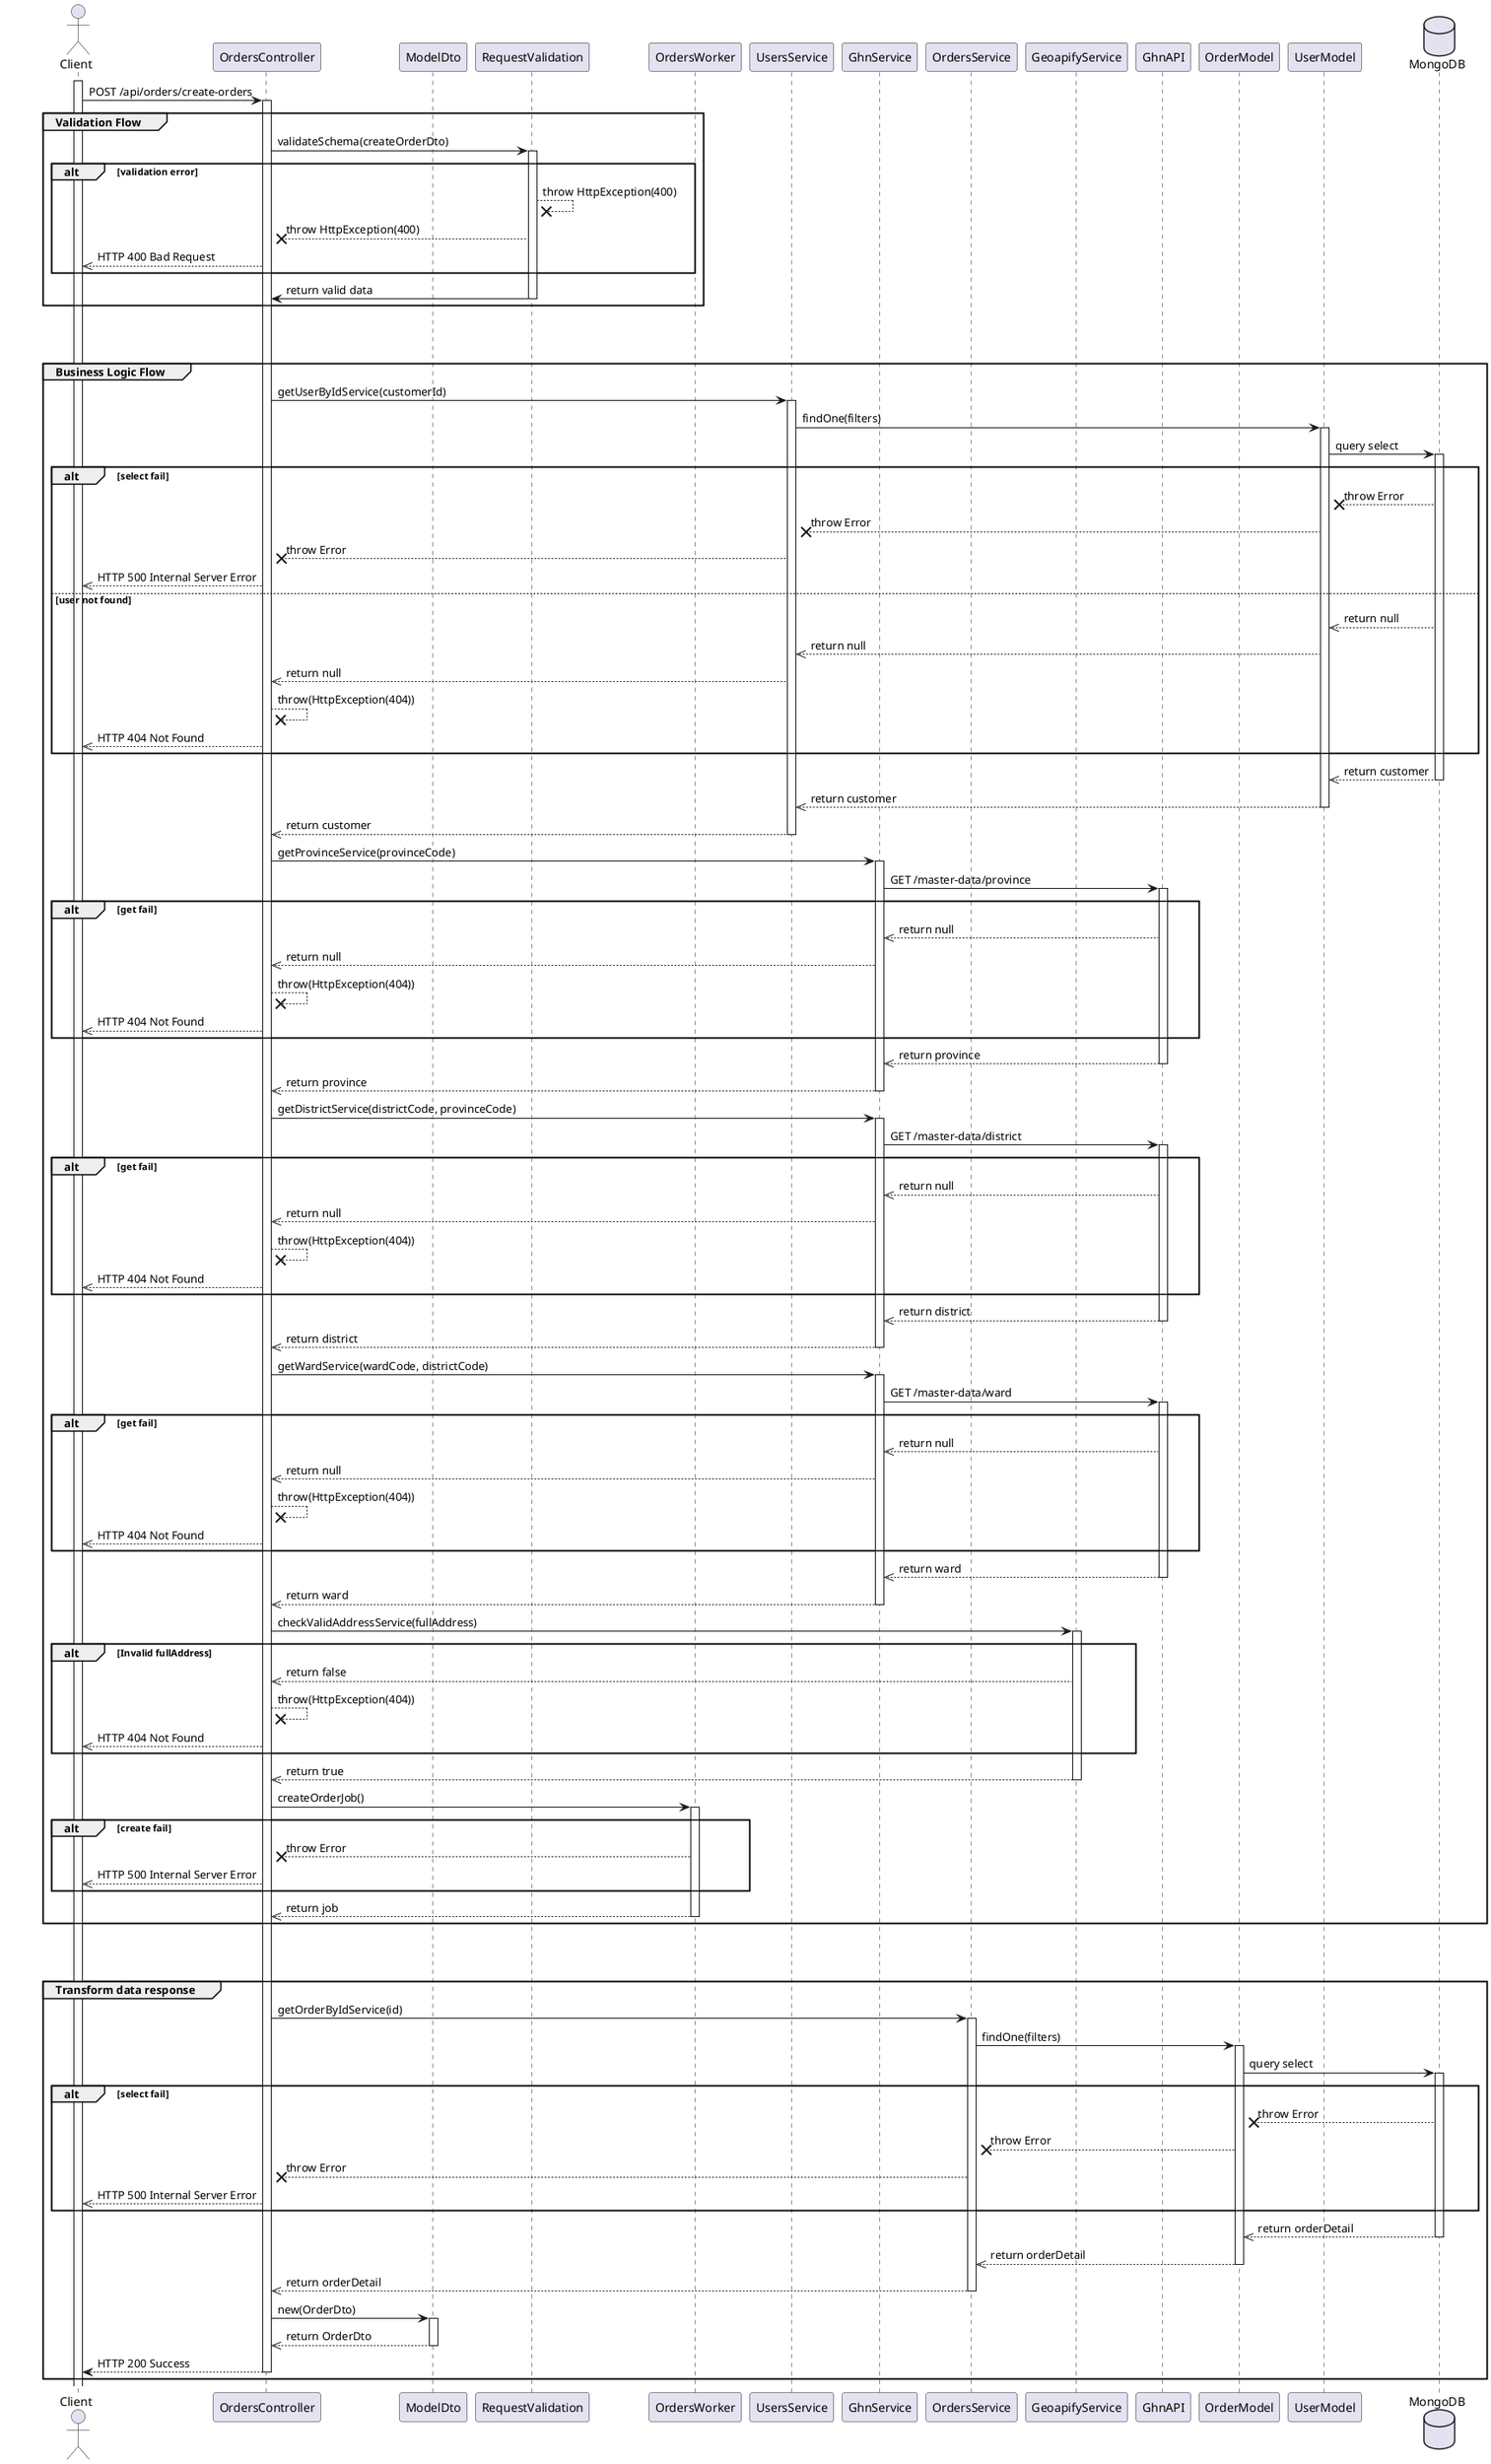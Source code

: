 @startuml Create Order

actor Client

participant OrdersController
participant ModelDto
participant RequestValidation
participant OrdersWorker
participant UsersService
participant GhnService
participant OrdersService
participant GeoapifyService
participant GhnAPI
participant OrderModel
participant UserModel

database MongoDB

' Step 1
    activate Client
    Client -> OrdersController: POST /api/orders/create-orders
    activate OrdersController

' Step 4
group Validation Flow
    OrdersController -> RequestValidation: validateSchema(createOrderDto)
     activate RequestValidation
    
    alt validation error
        RequestValidation --x RequestValidation: throw HttpException(400)
        RequestValidation --x OrdersController: throw HttpException(400)
        OrdersController -->> Client: HTTP 400 Bad Request
    end

    RequestValidation -> OrdersController: return valid data
    deactivate RequestValidation
end

break
break

' Step 5
group Business Logic Flow
    OrdersController -> UsersService: getUserByIdService(customerId)
    activate UsersService

    UsersService -> UserModel: findOne(filters)
    activate UserModel
    UserModel -> MongoDB: query select
    activate MongoDB

    alt select fail 
        MongoDB --x UserModel: throw Error
        UserModel --x UsersService: throw Error
        UsersService --x OrdersController: throw Error
        OrdersController -->> Client: HTTP 500 Internal Server Error

    else user not found
        MongoDB -->> UserModel: return null
        UserModel -->> UsersService: return null
        UsersService -->> OrdersController: return null
        OrdersController --x OrdersController: throw(HttpException(404))
        OrdersController -->> Client: HTTP 404 Not Found
    end

    MongoDB -->> UserModel: return customer
    deactivate MongoDB
    UserModel -->> UsersService: return customer
    deactivate UserModel
    UsersService -->> OrdersController: return customer
    deactivate UsersService
    OrdersController -> GhnService: getProvinceService(provinceCode)
    activate GhnService
    GhnService -> GhnAPI: GET /master-data/province
    activate GhnAPI

    alt get fail
        GhnAPI -->> GhnService: return null
        GhnService -->> OrdersController: return null
        OrdersController --x OrdersController: throw(HttpException(404))
        OrdersController -->> Client: HTTP 404 Not Found
    end

    GhnAPI -->> GhnService: return province
    deactivate GhnAPI
    GhnService -->> OrdersController: return province   
    deactivate GhnService
    OrdersController -> GhnService: getDistrictService(districtCode, provinceCode)
    activate GhnService
    GhnService -> GhnAPI: GET /master-data/district
    activate GhnAPI

    alt get fail
        GhnAPI -->> GhnService: return null
        GhnService -->> OrdersController: return null
        OrdersController --x OrdersController: throw(HttpException(404))
        OrdersController -->> Client: HTTP 404 Not Found
    end

    GhnAPI -->> GhnService: return district
    deactivate GhnAPI
    GhnService -->> OrdersController: return district
    deactivate GhnService
    OrdersController -> GhnService: getWardService(wardCode, districtCode)
    activate GhnService
    GhnService -> GhnAPI: GET /master-data/ward
    activate GhnAPI

    alt get fail
        GhnAPI -->> GhnService: return null
        GhnService -->> OrdersController: return null
        OrdersController --x OrdersController: throw(HttpException(404))
        OrdersController -->> Client: HTTP 404 Not Found
    end

    GhnAPI -->> GhnService: return ward
    deactivate GhnAPI
    GhnService -->> OrdersController: return ward
    deactivate GhnService
    OrdersController -> GeoapifyService: checkValidAddressService(fullAddress)
    activate GeoapifyService
    
    alt Invalid fullAddress
        GeoapifyService -->> OrdersController: return false
        OrdersController --x OrdersController: throw(HttpException(404))
        OrdersController -->> Client: HTTP 404 Not Found
    end

    GeoapifyService -->> OrdersController: return true
    deactivate GeoapifyService
    OrdersController -> OrdersWorker: createOrderJob()
    activate OrdersWorker

    alt create fail
        OrdersWorker --x OrdersController: throw Error
        OrdersController -->> Client: HTTP 500 Internal Server Error
    end

    OrdersWorker -->> OrdersController: return job
    deactivate OrdersWorker
    

end

break 
break 

group Transform data response
    OrdersController -> OrdersService: getOrderByIdService(id)
    activate OrdersService

    OrdersService -> OrderModel: findOne(filters)
    activate OrderModel
    OrderModel -> MongoDB: query select
    activate MongoDB

    alt select fail 
        MongoDB --x OrderModel: throw Error
        OrderModel --x OrdersService: throw Error
        OrdersService --x OrdersController: throw Error
        OrdersController -->> Client: HTTP 500 Internal Server Error
    end

    MongoDB -->> OrderModel: return orderDetail
    deactivate MongoDB
    OrderModel -->> OrdersService: return orderDetail
    deactivate OrderModel
    OrdersService -->> OrdersController: return orderDetail
    deactivate OrdersService
    
    OrdersController -> ModelDto: new(OrderDto)
    activate ModelDto
    ModelDto -->> OrdersController: return OrderDto 
    deactivate ModelDto

OrdersController --> Client: HTTP 200 Success
deactivate OrdersController
end

@enduml
